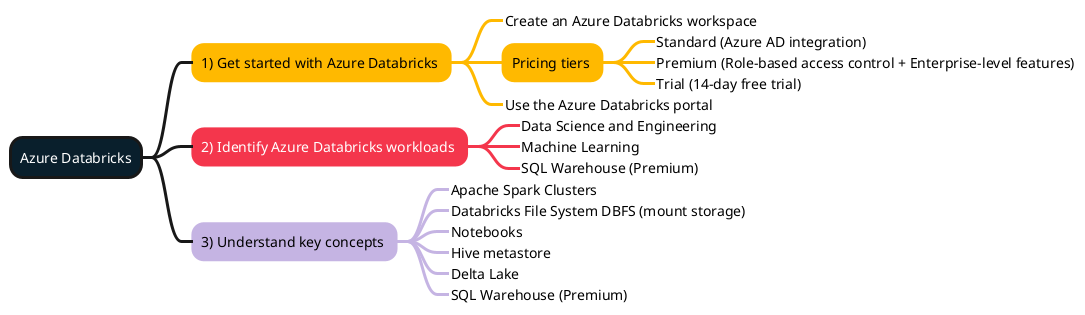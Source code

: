 @startmindmap
<style>
:depth(0) {
    BackgroundColor #091f2c
    FontColor #ffffff
    LineThickness 3.0
}
.topic1 {
    BackgroundColor #ffb900
    LineColor #ffb900
    LineThickness 3.0
    FontColor #000000
}
.topic2 {
    BackgroundColor #f4364c
    LineColor #f4364c
    LineThickness 3.0
    FontColor #ffffff
}
.topic3 {
    BackgroundColor #c5b4e3
    LineColor #c5b4e3
    LineThickness 3.0
    FontColor #000000
}
.topic4 {
    BackgroundColor #e1d3c7
    LineColor #e1d3c7
    LineThickness 3.0
    FontColor #000000
}
.topic5 {
    BackgroundColor #07641d
    LineColor #07641d
    LineThickness 3.0
    FontColor #ffffff
}
</style>
+ Azure Databricks
++ 1) Get started with Azure Databricks <<topic1>>
+++_ Create an Azure Databricks workspace
+++ Pricing tiers <<topic1>>
++++_ Standard (Azure AD integration)
++++_ Premium (Role-based access control + Enterprise-level features)
++++_ Trial (14-day free trial)
+++_ Use the Azure Databricks portal
++ 2) Identify Azure Databricks workloads <<topic2>>
+++_ Data Science and Engineering
+++_ Machine Learning
+++_ SQL Warehouse (Premium)
++ 3) Understand key concepts <<topic3>>
+++_ Apache Spark Clusters
+++_ Databricks File System DBFS (mount storage)
+++_ Notebooks
+++_ Hive metastore
+++_ Delta Lake
+++_ SQL Warehouse (Premium)
@endmindmap